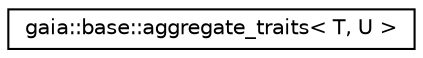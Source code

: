 digraph G
{
  edge [fontname="Helvetica",fontsize="10",labelfontname="Helvetica",labelfontsize="10"];
  node [fontname="Helvetica",fontsize="10",shape=record];
  rankdir=LR;
  Node1 [label="gaia::base::aggregate_traits\< T, U \>",height=0.2,width=0.4,color="black", fillcolor="white", style="filled",URL="$d2/d43/structgaia_1_1base_1_1aggregate__traits.html"];
}
